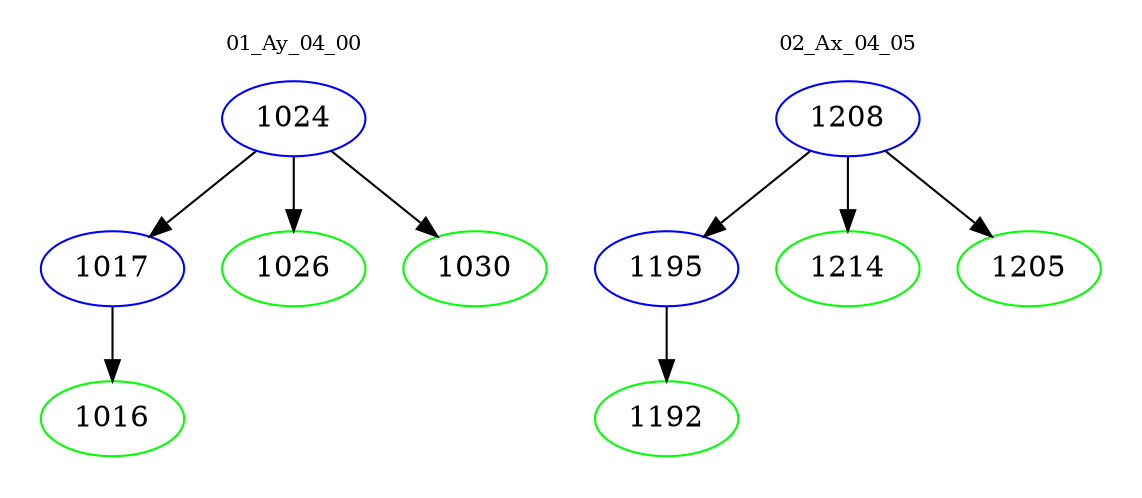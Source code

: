 digraph{
subgraph cluster_0 {
color = white
label = "01_Ay_04_00";
fontsize=10;
T0_1024 [label="1024", color="blue"]
T0_1024 -> T0_1017 [color="black"]
T0_1017 [label="1017", color="blue"]
T0_1017 -> T0_1016 [color="black"]
T0_1016 [label="1016", color="green"]
T0_1024 -> T0_1026 [color="black"]
T0_1026 [label="1026", color="green"]
T0_1024 -> T0_1030 [color="black"]
T0_1030 [label="1030", color="green"]
}
subgraph cluster_1 {
color = white
label = "02_Ax_04_05";
fontsize=10;
T1_1208 [label="1208", color="blue"]
T1_1208 -> T1_1195 [color="black"]
T1_1195 [label="1195", color="blue"]
T1_1195 -> T1_1192 [color="black"]
T1_1192 [label="1192", color="green"]
T1_1208 -> T1_1214 [color="black"]
T1_1214 [label="1214", color="green"]
T1_1208 -> T1_1205 [color="black"]
T1_1205 [label="1205", color="green"]
}
}

